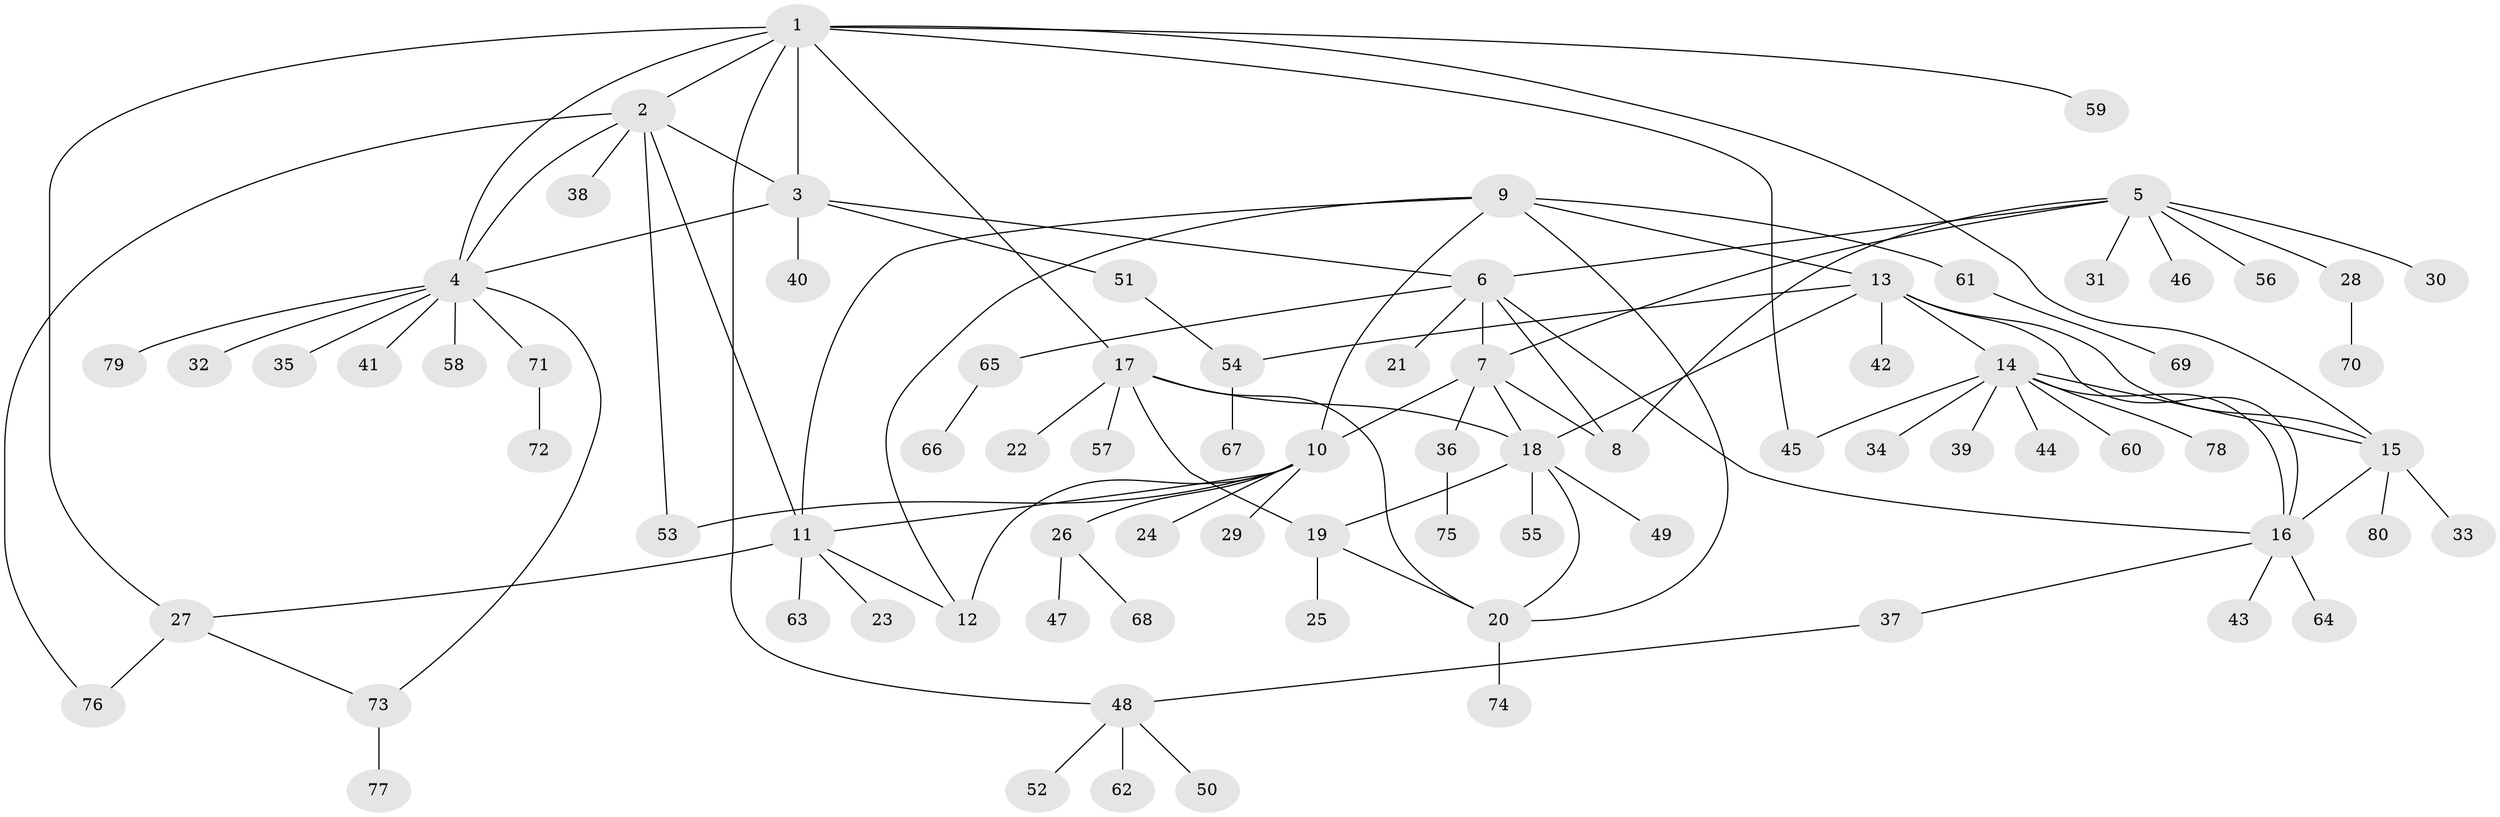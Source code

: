 // coarse degree distribution, {13: 0.017857142857142856, 7: 0.05357142857142857, 5: 0.05357142857142857, 9: 0.017857142857142856, 10: 0.017857142857142856, 4: 0.05357142857142857, 8: 0.03571428571428571, 6: 0.03571428571428571, 3: 0.03571428571428571, 1: 0.6071428571428571, 2: 0.07142857142857142}
// Generated by graph-tools (version 1.1) at 2025/52/02/27/25 19:52:15]
// undirected, 80 vertices, 107 edges
graph export_dot {
graph [start="1"]
  node [color=gray90,style=filled];
  1;
  2;
  3;
  4;
  5;
  6;
  7;
  8;
  9;
  10;
  11;
  12;
  13;
  14;
  15;
  16;
  17;
  18;
  19;
  20;
  21;
  22;
  23;
  24;
  25;
  26;
  27;
  28;
  29;
  30;
  31;
  32;
  33;
  34;
  35;
  36;
  37;
  38;
  39;
  40;
  41;
  42;
  43;
  44;
  45;
  46;
  47;
  48;
  49;
  50;
  51;
  52;
  53;
  54;
  55;
  56;
  57;
  58;
  59;
  60;
  61;
  62;
  63;
  64;
  65;
  66;
  67;
  68;
  69;
  70;
  71;
  72;
  73;
  74;
  75;
  76;
  77;
  78;
  79;
  80;
  1 -- 2;
  1 -- 3;
  1 -- 4;
  1 -- 15;
  1 -- 17;
  1 -- 27;
  1 -- 45;
  1 -- 48;
  1 -- 59;
  2 -- 3;
  2 -- 4;
  2 -- 11;
  2 -- 38;
  2 -- 53;
  2 -- 76;
  3 -- 4;
  3 -- 6;
  3 -- 40;
  3 -- 51;
  4 -- 32;
  4 -- 35;
  4 -- 41;
  4 -- 58;
  4 -- 71;
  4 -- 73;
  4 -- 79;
  5 -- 6;
  5 -- 7;
  5 -- 8;
  5 -- 28;
  5 -- 30;
  5 -- 31;
  5 -- 46;
  5 -- 56;
  6 -- 7;
  6 -- 8;
  6 -- 16;
  6 -- 21;
  6 -- 65;
  7 -- 8;
  7 -- 10;
  7 -- 18;
  7 -- 36;
  9 -- 10;
  9 -- 11;
  9 -- 12;
  9 -- 13;
  9 -- 20;
  9 -- 61;
  10 -- 11;
  10 -- 12;
  10 -- 24;
  10 -- 26;
  10 -- 29;
  10 -- 53;
  11 -- 12;
  11 -- 23;
  11 -- 27;
  11 -- 63;
  13 -- 14;
  13 -- 15;
  13 -- 16;
  13 -- 18;
  13 -- 42;
  13 -- 54;
  14 -- 15;
  14 -- 16;
  14 -- 34;
  14 -- 39;
  14 -- 44;
  14 -- 45;
  14 -- 60;
  14 -- 78;
  15 -- 16;
  15 -- 33;
  15 -- 80;
  16 -- 37;
  16 -- 43;
  16 -- 64;
  17 -- 18;
  17 -- 19;
  17 -- 20;
  17 -- 22;
  17 -- 57;
  18 -- 19;
  18 -- 20;
  18 -- 49;
  18 -- 55;
  19 -- 20;
  19 -- 25;
  20 -- 74;
  26 -- 47;
  26 -- 68;
  27 -- 73;
  27 -- 76;
  28 -- 70;
  36 -- 75;
  37 -- 48;
  48 -- 50;
  48 -- 52;
  48 -- 62;
  51 -- 54;
  54 -- 67;
  61 -- 69;
  65 -- 66;
  71 -- 72;
  73 -- 77;
}
